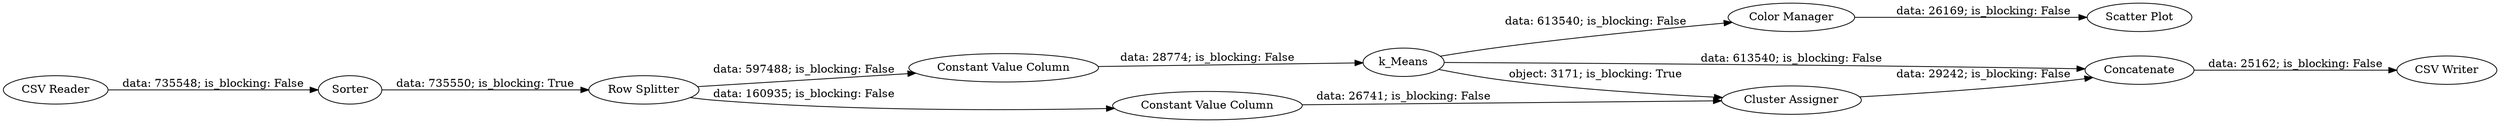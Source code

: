 digraph {
	"-8975308070345801504_5" [label="Color Manager"]
	"-8975308070345801504_10" [label="Constant Value Column"]
	"-8975308070345801504_17" [label=Concatenate]
	"-8975308070345801504_7" [label="Cluster Assigner"]
	"-8975308070345801504_11" [label="Constant Value Column"]
	"-8975308070345801504_15" [label=Sorter]
	"-8975308070345801504_3" [label="Scatter Plot"]
	"-8975308070345801504_20" [label="CSV Writer"]
	"-8975308070345801504_12" [label="Row Splitter"]
	"-8975308070345801504_2" [label=k_Means]
	"-8975308070345801504_1" [label="CSV Reader"]
	"-8975308070345801504_17" -> "-8975308070345801504_20" [label="data: 25162; is_blocking: False"]
	"-8975308070345801504_1" -> "-8975308070345801504_15" [label="data: 735548; is_blocking: False"]
	"-8975308070345801504_2" -> "-8975308070345801504_5" [label="data: 613540; is_blocking: False"]
	"-8975308070345801504_2" -> "-8975308070345801504_17" [label="data: 613540; is_blocking: False"]
	"-8975308070345801504_12" -> "-8975308070345801504_11" [label="data: 160935; is_blocking: False"]
	"-8975308070345801504_2" -> "-8975308070345801504_7" [label="object: 3171; is_blocking: True"]
	"-8975308070345801504_12" -> "-8975308070345801504_10" [label="data: 597488; is_blocking: False"]
	"-8975308070345801504_10" -> "-8975308070345801504_2" [label="data: 28774; is_blocking: False"]
	"-8975308070345801504_11" -> "-8975308070345801504_7" [label="data: 26741; is_blocking: False"]
	"-8975308070345801504_15" -> "-8975308070345801504_12" [label="data: 735550; is_blocking: True"]
	"-8975308070345801504_7" -> "-8975308070345801504_17" [label="data: 29242; is_blocking: False"]
	"-8975308070345801504_5" -> "-8975308070345801504_3" [label="data: 26169; is_blocking: False"]
	rankdir=LR
}
